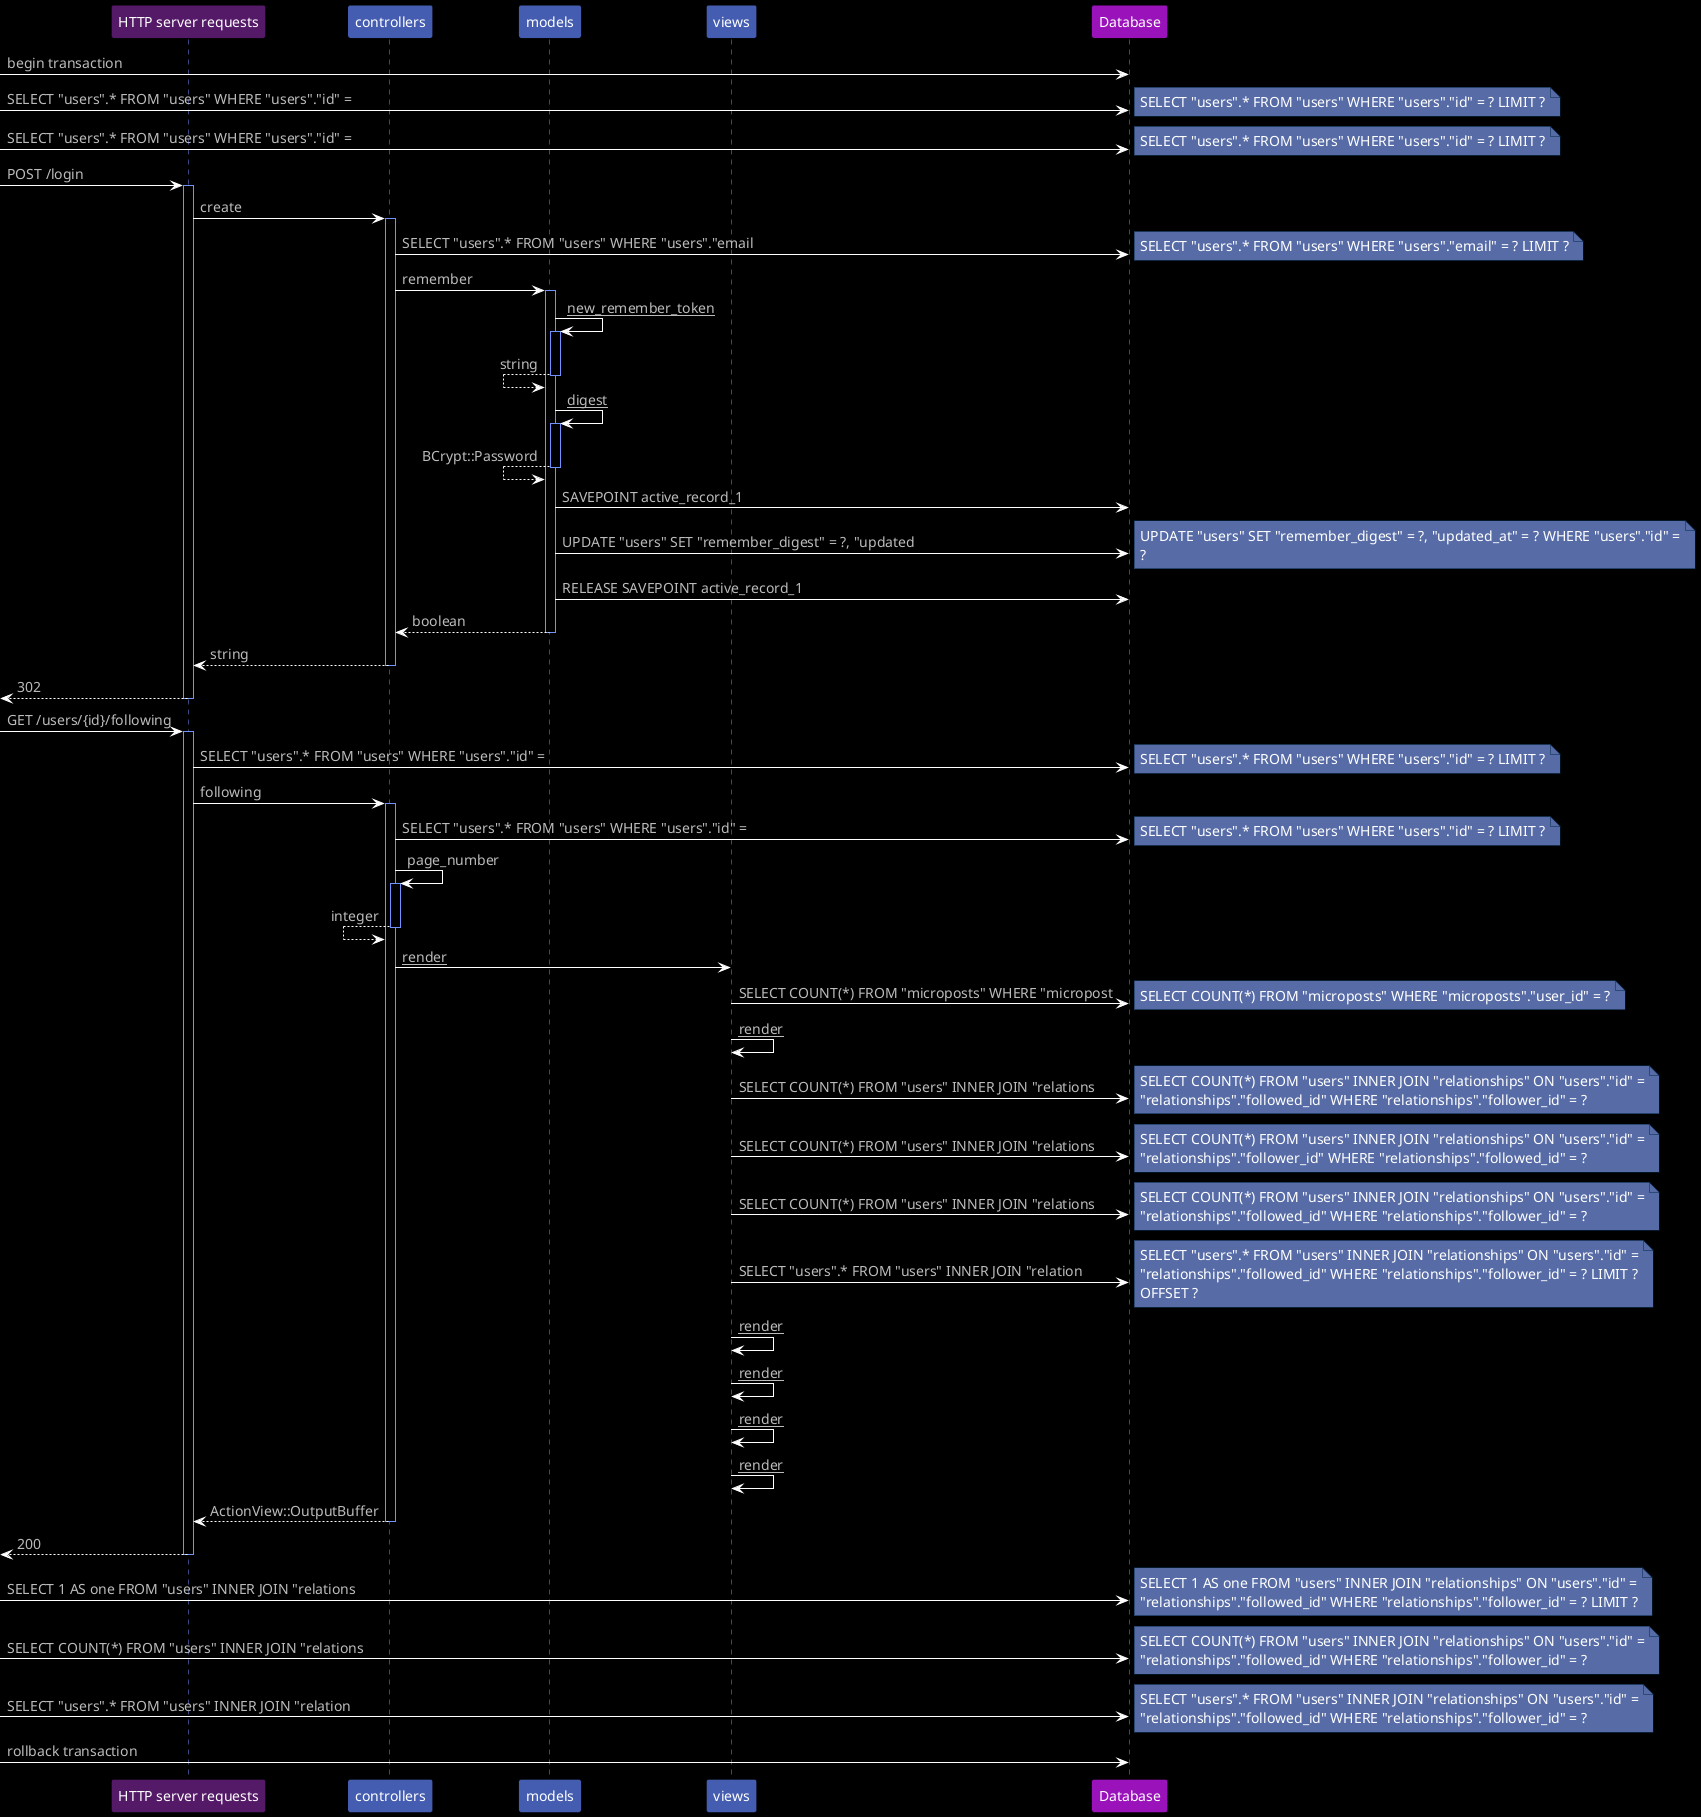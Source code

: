 @startuml
' UML stylesheet -DW

' this beta style doesn't seem to work too well, it prints the classname as a label
' skinparam useBetaStyle true
' <style>
'     sequenceDiagram {
'       .HTTP_server_requests {
'         BackgroundColor #ff00ff
'      }
'     }
' }
' </style>

!if (%not(%variable_exists("$FONTNAME")))
!$FONTNAME = "Verdana"
!endif
!if (%not(%variable_exists("$FONTSIZE")))
!$FONTSIZE = 14

!endif

skinparam backgroundColor black
!$ACCENT = "1a66c2"
!$ACCENTDARK = "002642"
skinparam stereotypeCBackgroundColor $ACCENT
!$PRIMARYFONTCOLOR = "fff"
!$SECONDARY = "aaa"
!$ARROWCOLOR = "fff"
!$ARROWFONTCOLOR = "bbb"
!$BORDERCOLOR = "000"
!$BOXBG = "2e2e2e"

!procedure font_style()
  fontColor $PRIMARYFONTCOLOR
  fontName $FONTNAME
  fontSize $FONTSIZE
  stereotypeFontColor $SECONDARY
  stereotypeFontSize $FONTSIZE
!endprocedure

!procedure basic_style()
  backgroundColor $BOXBG
  borderColor $BORDERCOLOR
!endprocedure

!procedure accent_style()
  backgroundColor #576ca7
  borderColor $ACCENTDARK
!endprocedure

!procedure arrow_style()
  arrowColor $ARROWCOLOR
  arrowFontName $FONTNAME
  arrowFontColor $ARROWFONTCOLOR
  arrowFontSize $FONTSIZE
!endprocedure

skinparam actor {
  accent_style()
  font_style()
}

skinparam participant {
  basic_style()
  font_style()
}

skinparam collections {
  basic_style()
  font_style()
}

skinparam sequence {
  font_style()
  arrow_style()

  lifeLineBorderColor #7191fe
  lifeLineBackgroundColor #000
}

skinparam note {
  accent_style()
  font_style()
}

skinparam cloud {
  basic_style()
  font_style()
  arrow_style()
}

skinparam rectangle {
  basic_style()
  font_style()
}

skinparam storage {
  basic_style()
  font_style()
}

' end UML styles


' participant HTTP_server_requests as "HTTP server requests" <<HTTP_server_requests>>
participant HTTP_server_requests as "HTTP server requests" #541a68
participant controllers as "controllers" #445db1
participant models as "models" #445db1
participant views as "views" #445db1
participant Database as "Database" #9a12ba
  [->Database: begin transaction
  [->Database: SELECT "users".* FROM "users" WHERE "users"."id" =
  Note right
SELECT "users".* FROM "users" WHERE "users"."id" = ? LIMIT ?
  End note
  [->Database: SELECT "users".* FROM "users" WHERE "users"."id" =
  Note right
SELECT "users".* FROM "users" WHERE "users"."id" = ? LIMIT ?
  End note
  [->HTTP_server_requests: POST /login
  activate HTTP_server_requests
    HTTP_server_requests->controllers: create
    activate controllers
      controllers->Database: SELECT "users".* FROM "users" WHERE "users"."email
      Note right
SELECT "users".* FROM "users" WHERE "users"."email" = ? LIMIT ?
      End note
      controllers->models: remember
      activate models
        models->models: <u>new_remember_token</u>
        activate models
        models<--models: string
        deactivate models
        models->models: <u>digest</u>
        activate models
        models<--models: BCrypt::Password
        deactivate models
        models->Database: SAVEPOINT active_record_1
        models->Database: UPDATE "users" SET "remember_digest" = ?, "updated
        Note right
UPDATE "users" SET "remember_digest" = ?, "updated_at" = ? WHERE "users"."id" =
?
        End note
        models->Database: RELEASE SAVEPOINT active_record_1
      controllers<--models: boolean
      deactivate models
    HTTP_server_requests<--controllers: string
    deactivate controllers
  [<--HTTP_server_requests: 302
  deactivate HTTP_server_requests
  [->HTTP_server_requests: GET /users/{id}/following
  activate HTTP_server_requests
    HTTP_server_requests->Database: SELECT "users".* FROM "users" WHERE "users"."id" =
    Note right
SELECT "users".* FROM "users" WHERE "users"."id" = ? LIMIT ?
    End note
    HTTP_server_requests->controllers: following
    activate controllers
      controllers->Database: SELECT "users".* FROM "users" WHERE "users"."id" =
      Note right
SELECT "users".* FROM "users" WHERE "users"."id" = ? LIMIT ?
      End note
      controllers->controllers: page_number
      activate controllers
      controllers<--controllers: integer
      deactivate controllers
      controllers->views: <u>render</u>
        views->Database: SELECT COUNT(*) FROM "microposts" WHERE "micropost
        Note right
SELECT COUNT(*) FROM "microposts" WHERE "microposts"."user_id" = ?
        End note
        views->views: <u>render</u>
          views->Database: SELECT COUNT(*) FROM "users" INNER JOIN "relations
          Note right
SELECT COUNT(*) FROM "users" INNER JOIN "relationships" ON "users"."id" =
"relationships"."followed_id" WHERE "relationships"."follower_id" = ?
          End note
          views->Database: SELECT COUNT(*) FROM "users" INNER JOIN "relations
          Note right
SELECT COUNT(*) FROM "users" INNER JOIN "relationships" ON "users"."id" =
"relationships"."follower_id" WHERE "relationships"."followed_id" = ?
          End note
        views->Database: SELECT COUNT(*) FROM "users" INNER JOIN "relations
        Note right
SELECT COUNT(*) FROM "users" INNER JOIN "relationships" ON "users"."id" =
"relationships"."followed_id" WHERE "relationships"."follower_id" = ?
        End note
        views->Database: SELECT "users".* FROM "users" INNER JOIN "relation
        Note right
SELECT "users".* FROM "users" INNER JOIN "relationships" ON "users"."id" =
"relationships"."followed_id" WHERE "relationships"."follower_id" = ? LIMIT ?
OFFSET ?
        End note
        views->views: <u>render</u>
        views->views: <u>render</u>
        views->views: <u>render</u>
        views->views: <u>render</u>
    HTTP_server_requests<--controllers: ActionView::OutputBuffer
    deactivate controllers
  [<--HTTP_server_requests: 200
  deactivate HTTP_server_requests
  [->Database: SELECT 1 AS one FROM "users" INNER JOIN "relations
  Note right
SELECT 1 AS one FROM "users" INNER JOIN "relationships" ON "users"."id" =
"relationships"."followed_id" WHERE "relationships"."follower_id" = ? LIMIT ?
  End note
  [->Database: SELECT COUNT(*) FROM "users" INNER JOIN "relations
  Note right
SELECT COUNT(*) FROM "users" INNER JOIN "relationships" ON "users"."id" =
"relationships"."followed_id" WHERE "relationships"."follower_id" = ?
  End note
  [->Database: SELECT "users".* FROM "users" INNER JOIN "relation
  Note right
SELECT "users".* FROM "users" INNER JOIN "relationships" ON "users"."id" =
"relationships"."followed_id" WHERE "relationships"."follower_id" = ?
  End note
  [->Database: rollback transaction
@enduml